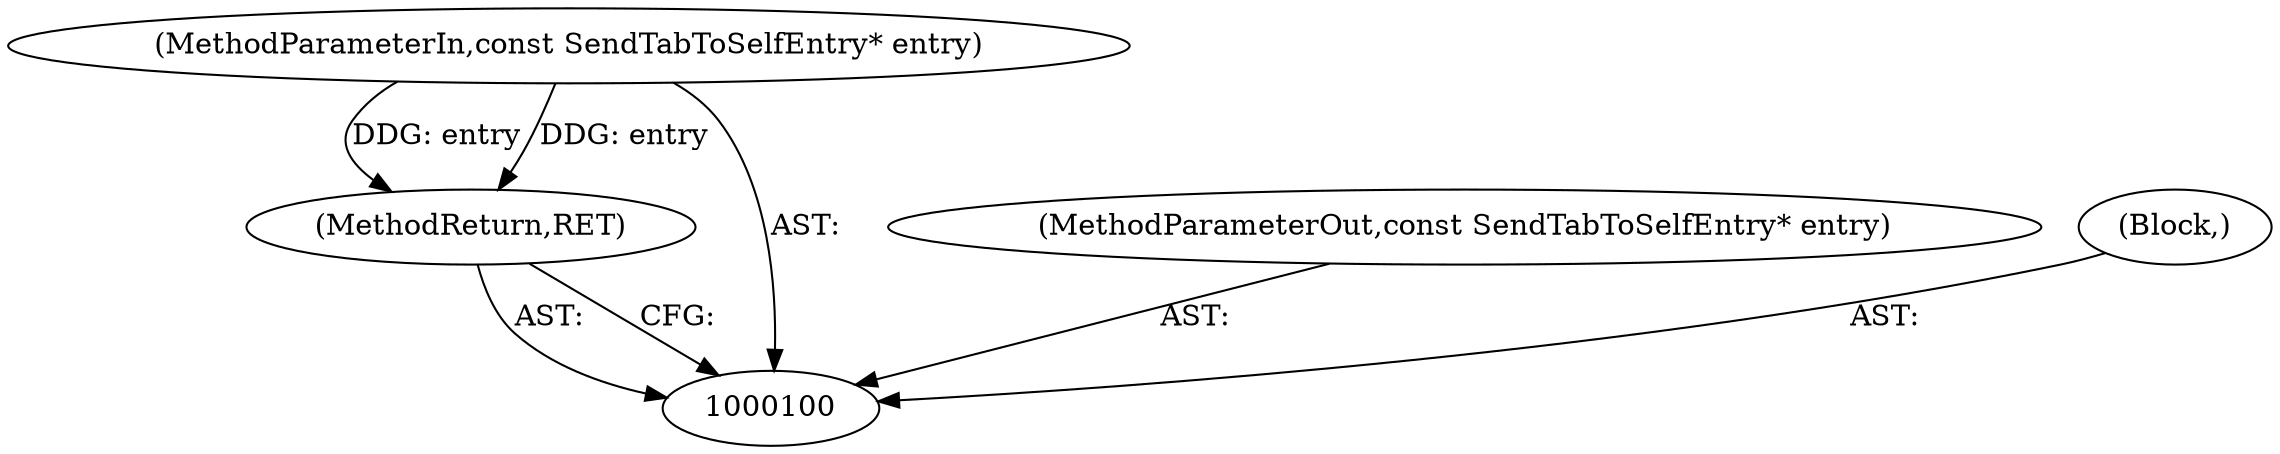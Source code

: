digraph "0_Chrome_2a1d9fff62718d7175bf47c7903dda127ee0228c_0" {
"1000103" [label="(MethodReturn,RET)"];
"1000101" [label="(MethodParameterIn,const SendTabToSelfEntry* entry)"];
"1000108" [label="(MethodParameterOut,const SendTabToSelfEntry* entry)"];
"1000102" [label="(Block,)"];
"1000103" -> "1000100"  [label="AST: "];
"1000103" -> "1000100"  [label="CFG: "];
"1000101" -> "1000103"  [label="DDG: entry"];
"1000101" -> "1000100"  [label="AST: "];
"1000101" -> "1000103"  [label="DDG: entry"];
"1000108" -> "1000100"  [label="AST: "];
"1000102" -> "1000100"  [label="AST: "];
}
